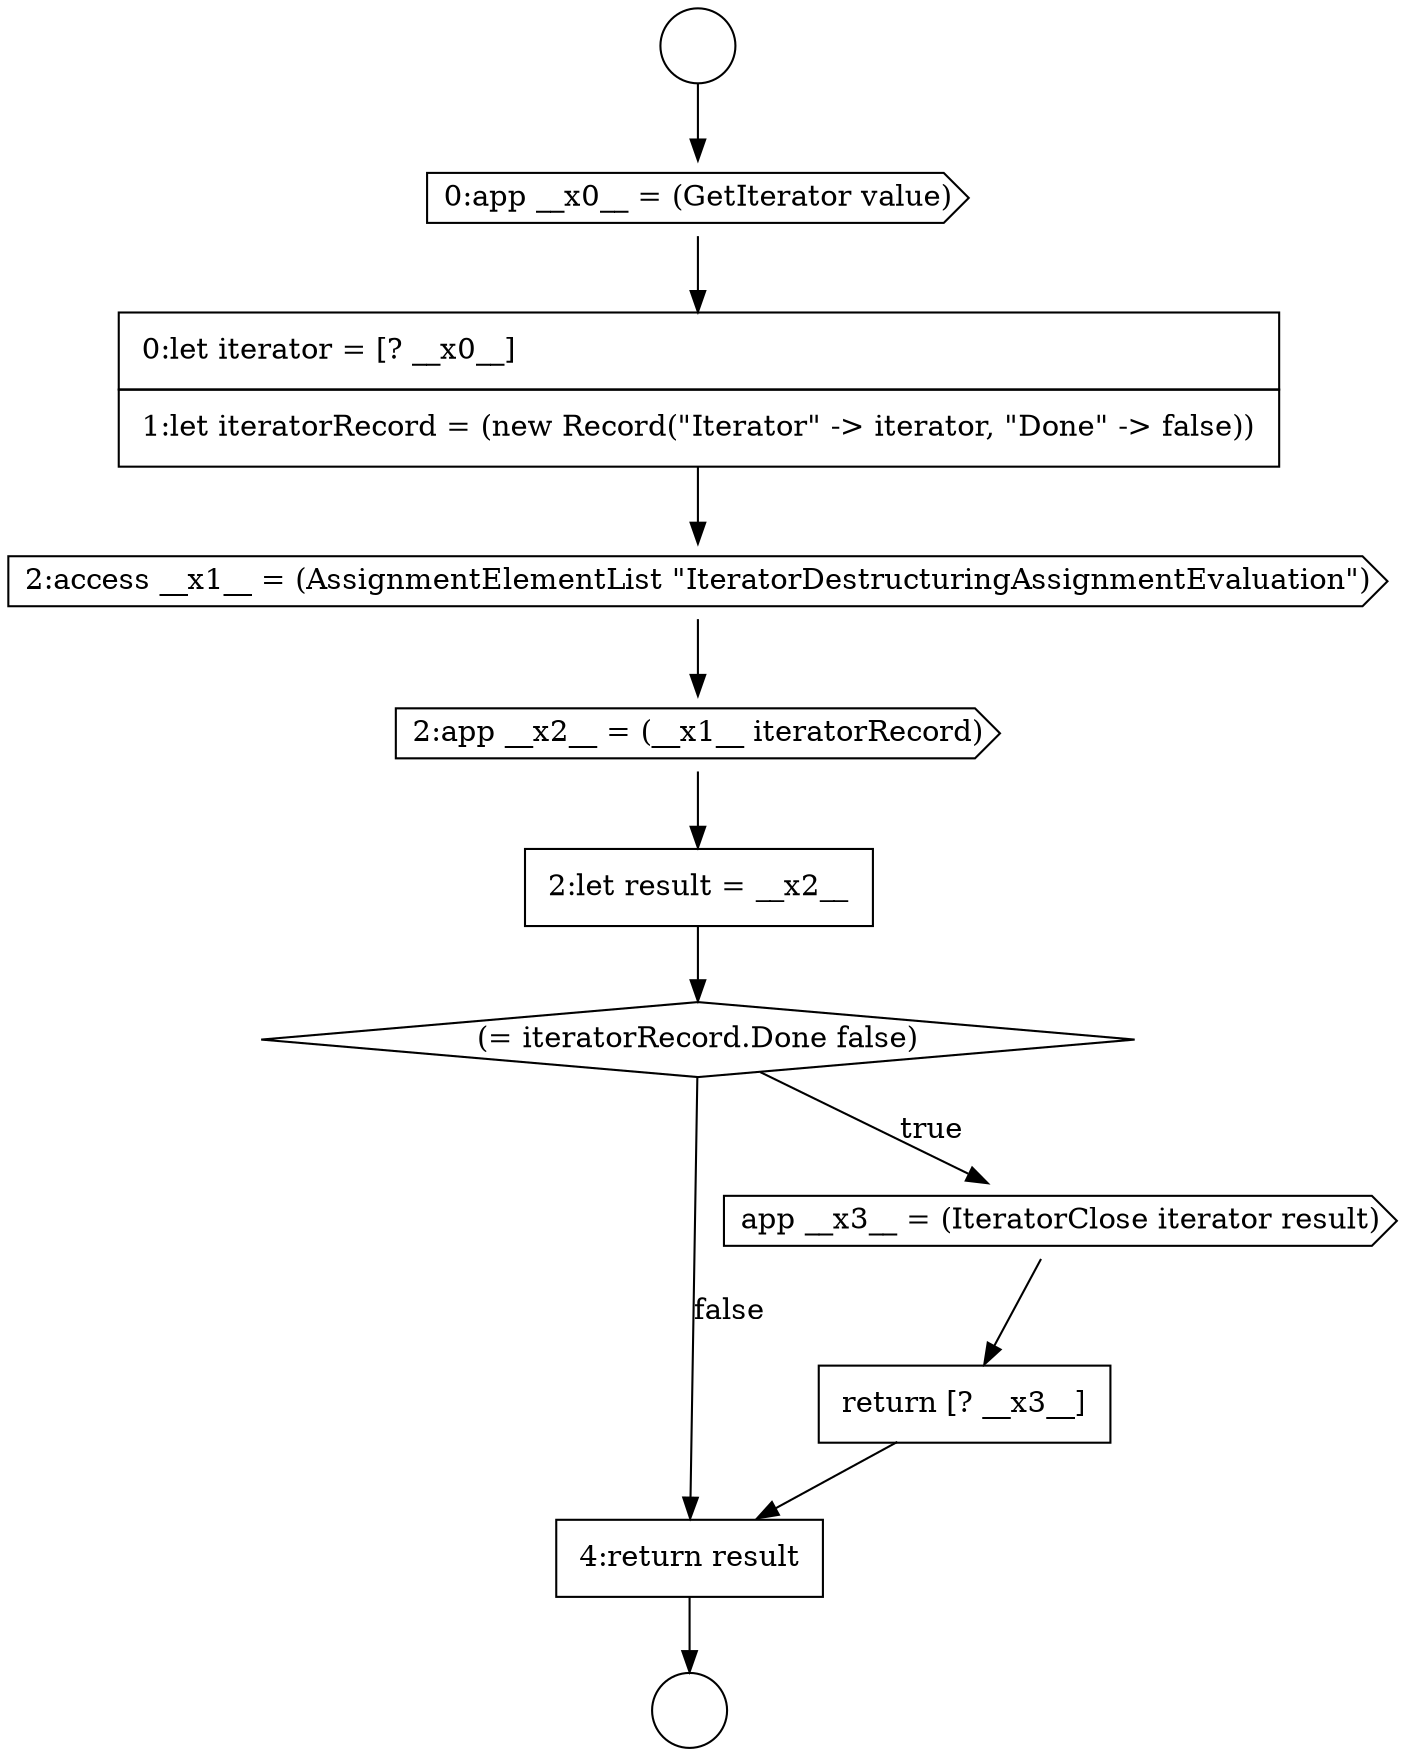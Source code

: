 digraph {
  node4916 [shape=circle label=" " color="black" fillcolor="white" style=filled]
  node4924 [shape=none, margin=0, label=<<font color="black">
    <table border="0" cellborder="1" cellspacing="0" cellpadding="10">
      <tr><td align="left">return [? __x3__]</td></tr>
    </table>
  </font>> color="black" fillcolor="white" style=filled]
  node4925 [shape=none, margin=0, label=<<font color="black">
    <table border="0" cellborder="1" cellspacing="0" cellpadding="10">
      <tr><td align="left">4:return result</td></tr>
    </table>
  </font>> color="black" fillcolor="white" style=filled]
  node4918 [shape=none, margin=0, label=<<font color="black">
    <table border="0" cellborder="1" cellspacing="0" cellpadding="10">
      <tr><td align="left">0:let iterator = [? __x0__]</td></tr>
      <tr><td align="left">1:let iteratorRecord = (new Record(&quot;Iterator&quot; -&gt; iterator, &quot;Done&quot; -&gt; false))</td></tr>
    </table>
  </font>> color="black" fillcolor="white" style=filled]
  node4922 [shape=diamond, label=<<font color="black">(= iteratorRecord.Done false)</font>> color="black" fillcolor="white" style=filled]
  node4917 [shape=cds, label=<<font color="black">0:app __x0__ = (GetIterator value)</font>> color="black" fillcolor="white" style=filled]
  node4923 [shape=cds, label=<<font color="black">app __x3__ = (IteratorClose iterator result)</font>> color="black" fillcolor="white" style=filled]
  node4915 [shape=circle label=" " color="black" fillcolor="white" style=filled]
  node4920 [shape=cds, label=<<font color="black">2:app __x2__ = (__x1__ iteratorRecord)</font>> color="black" fillcolor="white" style=filled]
  node4921 [shape=none, margin=0, label=<<font color="black">
    <table border="0" cellborder="1" cellspacing="0" cellpadding="10">
      <tr><td align="left">2:let result = __x2__</td></tr>
    </table>
  </font>> color="black" fillcolor="white" style=filled]
  node4919 [shape=cds, label=<<font color="black">2:access __x1__ = (AssignmentElementList &quot;IteratorDestructuringAssignmentEvaluation&quot;)</font>> color="black" fillcolor="white" style=filled]
  node4919 -> node4920 [ color="black"]
  node4917 -> node4918 [ color="black"]
  node4920 -> node4921 [ color="black"]
  node4918 -> node4919 [ color="black"]
  node4923 -> node4924 [ color="black"]
  node4921 -> node4922 [ color="black"]
  node4925 -> node4916 [ color="black"]
  node4915 -> node4917 [ color="black"]
  node4922 -> node4923 [label=<<font color="black">true</font>> color="black"]
  node4922 -> node4925 [label=<<font color="black">false</font>> color="black"]
  node4924 -> node4925 [ color="black"]
}
